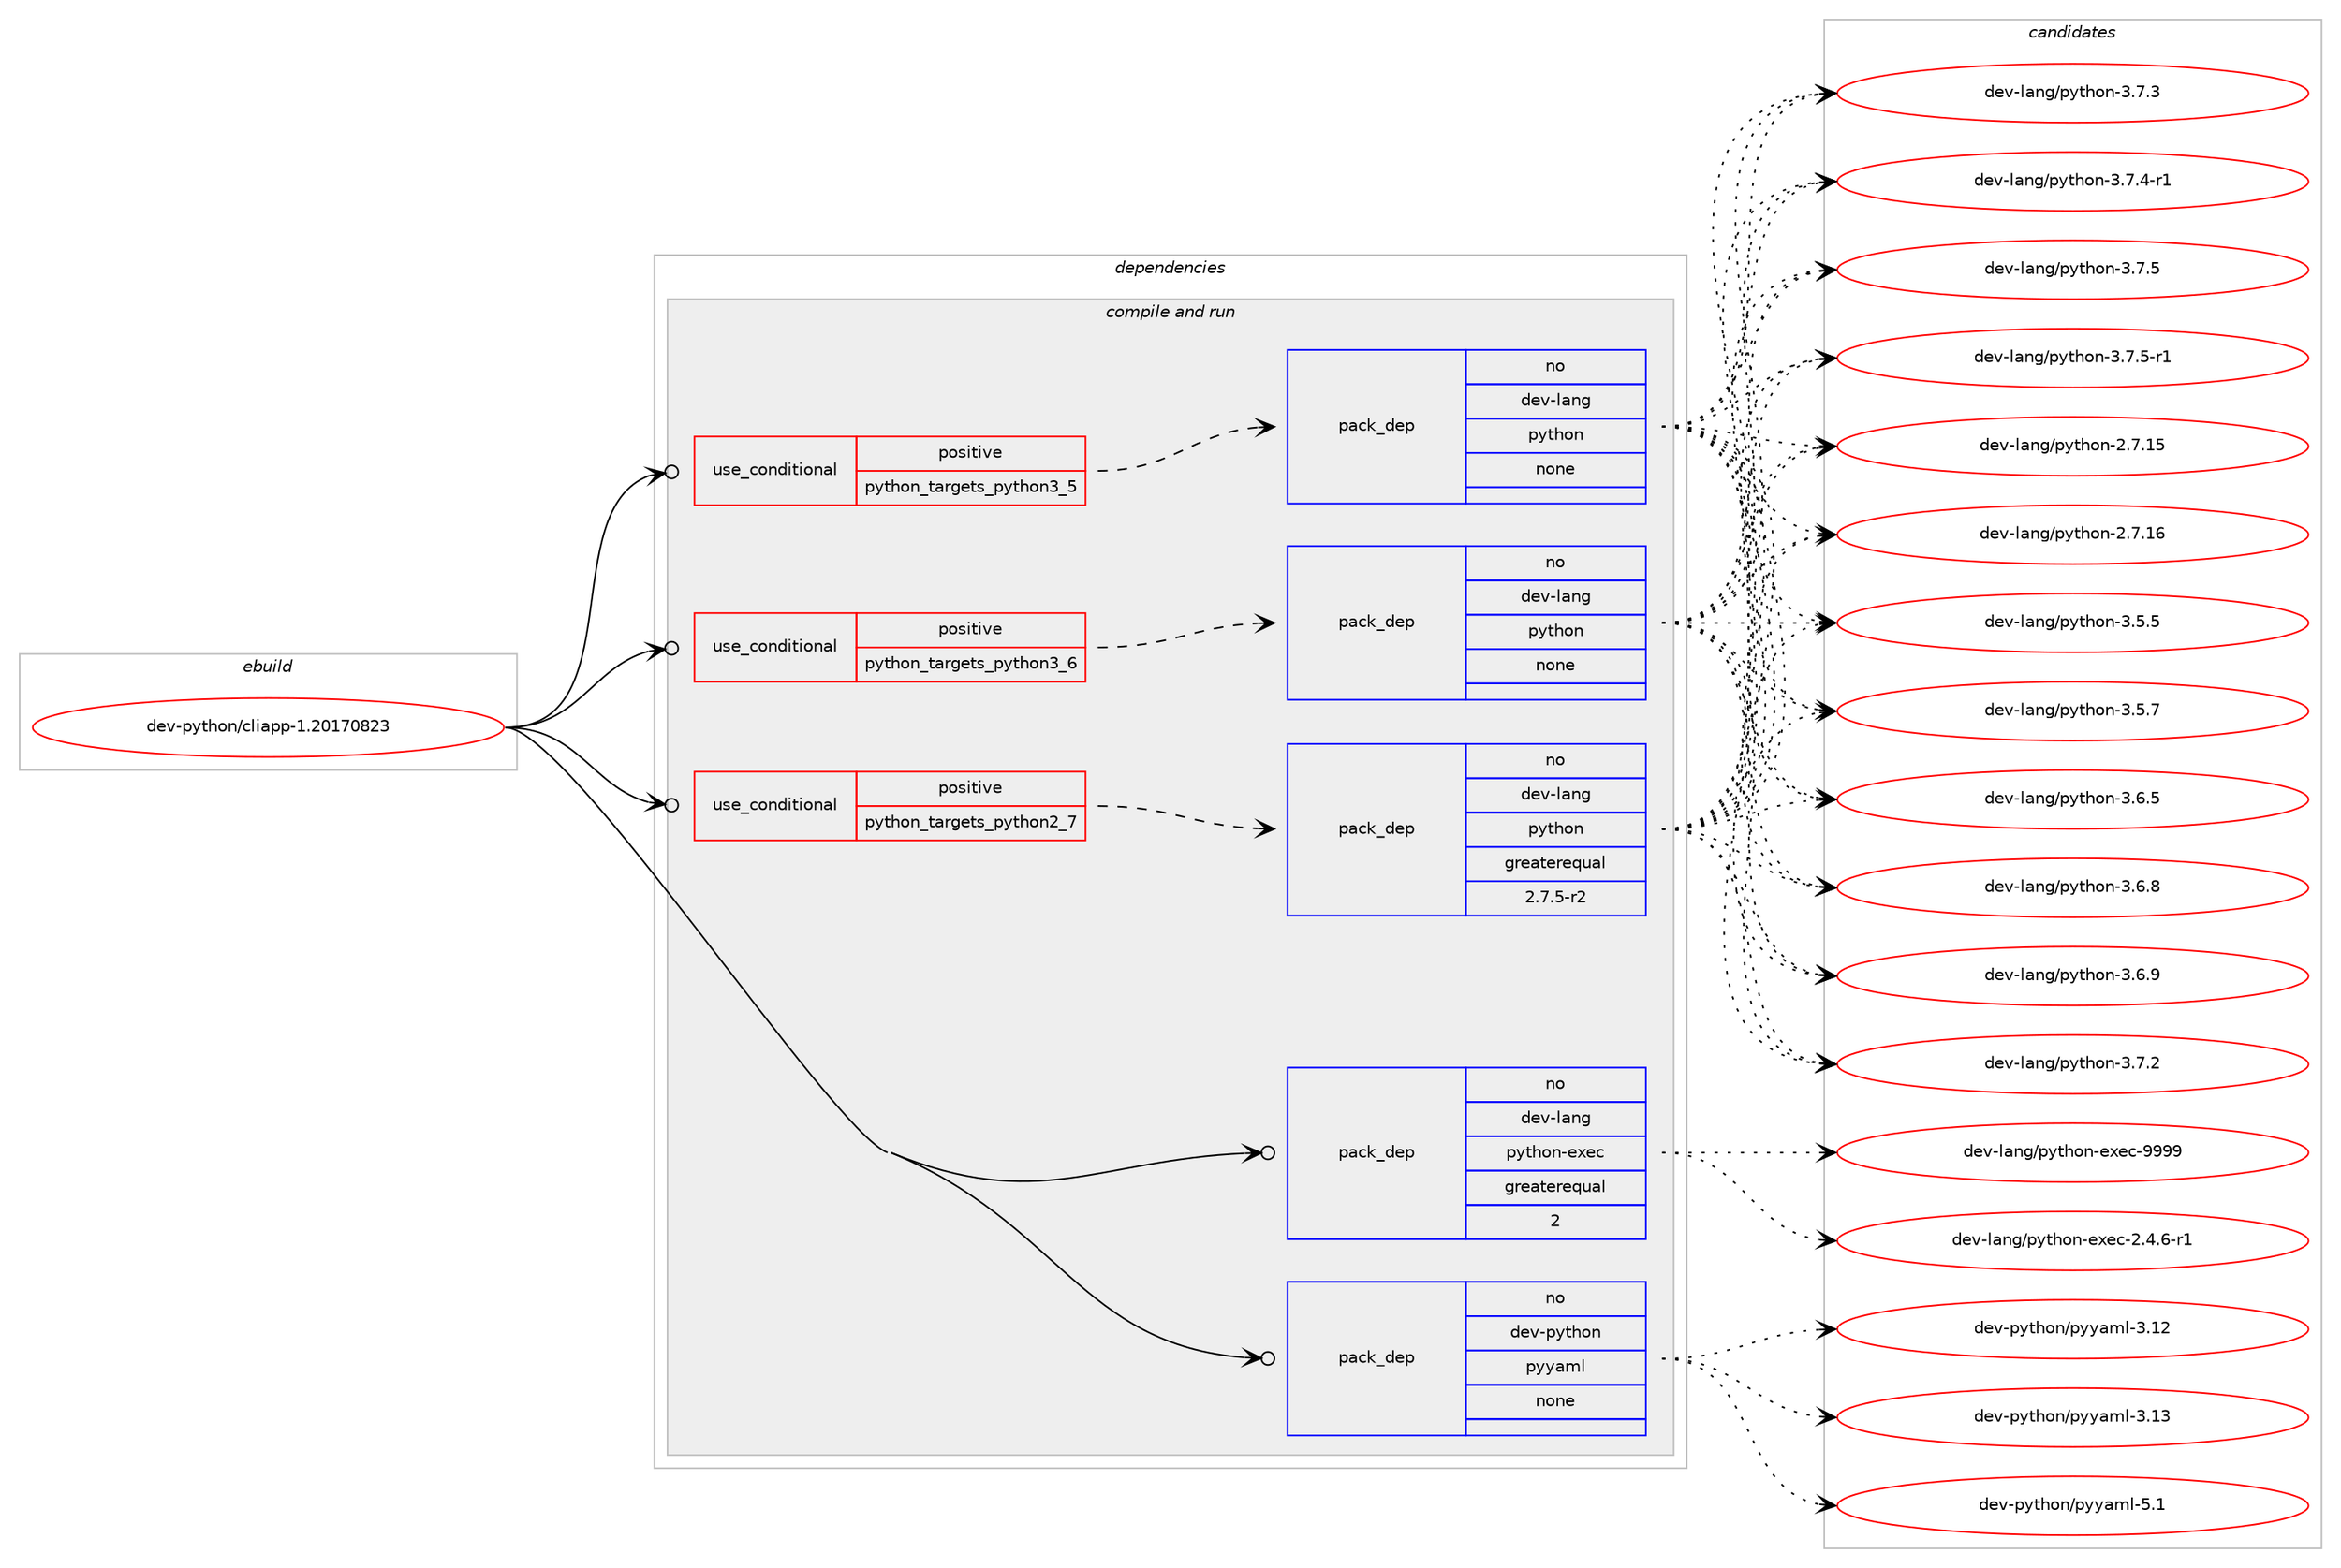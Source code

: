 digraph prolog {

# *************
# Graph options
# *************

newrank=true;
concentrate=true;
compound=true;
graph [rankdir=LR,fontname=Helvetica,fontsize=10,ranksep=1.5];#, ranksep=2.5, nodesep=0.2];
edge  [arrowhead=vee];
node  [fontname=Helvetica,fontsize=10];

# **********
# The ebuild
# **********

subgraph cluster_leftcol {
color=gray;
rank=same;
label=<<i>ebuild</i>>;
id [label="dev-python/cliapp-1.20170823", color=red, width=4, href="../dev-python/cliapp-1.20170823.svg"];
}

# ****************
# The dependencies
# ****************

subgraph cluster_midcol {
color=gray;
label=<<i>dependencies</i>>;
subgraph cluster_compile {
fillcolor="#eeeeee";
style=filled;
label=<<i>compile</i>>;
}
subgraph cluster_compileandrun {
fillcolor="#eeeeee";
style=filled;
label=<<i>compile and run</i>>;
subgraph cond137557 {
dependency599025 [label=<<TABLE BORDER="0" CELLBORDER="1" CELLSPACING="0" CELLPADDING="4"><TR><TD ROWSPAN="3" CELLPADDING="10">use_conditional</TD></TR><TR><TD>positive</TD></TR><TR><TD>python_targets_python2_7</TD></TR></TABLE>>, shape=none, color=red];
subgraph pack449689 {
dependency599026 [label=<<TABLE BORDER="0" CELLBORDER="1" CELLSPACING="0" CELLPADDING="4" WIDTH="220"><TR><TD ROWSPAN="6" CELLPADDING="30">pack_dep</TD></TR><TR><TD WIDTH="110">no</TD></TR><TR><TD>dev-lang</TD></TR><TR><TD>python</TD></TR><TR><TD>greaterequal</TD></TR><TR><TD>2.7.5-r2</TD></TR></TABLE>>, shape=none, color=blue];
}
dependency599025:e -> dependency599026:w [weight=20,style="dashed",arrowhead="vee"];
}
id:e -> dependency599025:w [weight=20,style="solid",arrowhead="odotvee"];
subgraph cond137558 {
dependency599027 [label=<<TABLE BORDER="0" CELLBORDER="1" CELLSPACING="0" CELLPADDING="4"><TR><TD ROWSPAN="3" CELLPADDING="10">use_conditional</TD></TR><TR><TD>positive</TD></TR><TR><TD>python_targets_python3_5</TD></TR></TABLE>>, shape=none, color=red];
subgraph pack449690 {
dependency599028 [label=<<TABLE BORDER="0" CELLBORDER="1" CELLSPACING="0" CELLPADDING="4" WIDTH="220"><TR><TD ROWSPAN="6" CELLPADDING="30">pack_dep</TD></TR><TR><TD WIDTH="110">no</TD></TR><TR><TD>dev-lang</TD></TR><TR><TD>python</TD></TR><TR><TD>none</TD></TR><TR><TD></TD></TR></TABLE>>, shape=none, color=blue];
}
dependency599027:e -> dependency599028:w [weight=20,style="dashed",arrowhead="vee"];
}
id:e -> dependency599027:w [weight=20,style="solid",arrowhead="odotvee"];
subgraph cond137559 {
dependency599029 [label=<<TABLE BORDER="0" CELLBORDER="1" CELLSPACING="0" CELLPADDING="4"><TR><TD ROWSPAN="3" CELLPADDING="10">use_conditional</TD></TR><TR><TD>positive</TD></TR><TR><TD>python_targets_python3_6</TD></TR></TABLE>>, shape=none, color=red];
subgraph pack449691 {
dependency599030 [label=<<TABLE BORDER="0" CELLBORDER="1" CELLSPACING="0" CELLPADDING="4" WIDTH="220"><TR><TD ROWSPAN="6" CELLPADDING="30">pack_dep</TD></TR><TR><TD WIDTH="110">no</TD></TR><TR><TD>dev-lang</TD></TR><TR><TD>python</TD></TR><TR><TD>none</TD></TR><TR><TD></TD></TR></TABLE>>, shape=none, color=blue];
}
dependency599029:e -> dependency599030:w [weight=20,style="dashed",arrowhead="vee"];
}
id:e -> dependency599029:w [weight=20,style="solid",arrowhead="odotvee"];
subgraph pack449692 {
dependency599031 [label=<<TABLE BORDER="0" CELLBORDER="1" CELLSPACING="0" CELLPADDING="4" WIDTH="220"><TR><TD ROWSPAN="6" CELLPADDING="30">pack_dep</TD></TR><TR><TD WIDTH="110">no</TD></TR><TR><TD>dev-lang</TD></TR><TR><TD>python-exec</TD></TR><TR><TD>greaterequal</TD></TR><TR><TD>2</TD></TR></TABLE>>, shape=none, color=blue];
}
id:e -> dependency599031:w [weight=20,style="solid",arrowhead="odotvee"];
subgraph pack449693 {
dependency599032 [label=<<TABLE BORDER="0" CELLBORDER="1" CELLSPACING="0" CELLPADDING="4" WIDTH="220"><TR><TD ROWSPAN="6" CELLPADDING="30">pack_dep</TD></TR><TR><TD WIDTH="110">no</TD></TR><TR><TD>dev-python</TD></TR><TR><TD>pyyaml</TD></TR><TR><TD>none</TD></TR><TR><TD></TD></TR></TABLE>>, shape=none, color=blue];
}
id:e -> dependency599032:w [weight=20,style="solid",arrowhead="odotvee"];
}
subgraph cluster_run {
fillcolor="#eeeeee";
style=filled;
label=<<i>run</i>>;
}
}

# **************
# The candidates
# **************

subgraph cluster_choices {
rank=same;
color=gray;
label=<<i>candidates</i>>;

subgraph choice449689 {
color=black;
nodesep=1;
choice10010111845108971101034711212111610411111045504655464953 [label="dev-lang/python-2.7.15", color=red, width=4,href="../dev-lang/python-2.7.15.svg"];
choice10010111845108971101034711212111610411111045504655464954 [label="dev-lang/python-2.7.16", color=red, width=4,href="../dev-lang/python-2.7.16.svg"];
choice100101118451089711010347112121116104111110455146534653 [label="dev-lang/python-3.5.5", color=red, width=4,href="../dev-lang/python-3.5.5.svg"];
choice100101118451089711010347112121116104111110455146534655 [label="dev-lang/python-3.5.7", color=red, width=4,href="../dev-lang/python-3.5.7.svg"];
choice100101118451089711010347112121116104111110455146544653 [label="dev-lang/python-3.6.5", color=red, width=4,href="../dev-lang/python-3.6.5.svg"];
choice100101118451089711010347112121116104111110455146544656 [label="dev-lang/python-3.6.8", color=red, width=4,href="../dev-lang/python-3.6.8.svg"];
choice100101118451089711010347112121116104111110455146544657 [label="dev-lang/python-3.6.9", color=red, width=4,href="../dev-lang/python-3.6.9.svg"];
choice100101118451089711010347112121116104111110455146554650 [label="dev-lang/python-3.7.2", color=red, width=4,href="../dev-lang/python-3.7.2.svg"];
choice100101118451089711010347112121116104111110455146554651 [label="dev-lang/python-3.7.3", color=red, width=4,href="../dev-lang/python-3.7.3.svg"];
choice1001011184510897110103471121211161041111104551465546524511449 [label="dev-lang/python-3.7.4-r1", color=red, width=4,href="../dev-lang/python-3.7.4-r1.svg"];
choice100101118451089711010347112121116104111110455146554653 [label="dev-lang/python-3.7.5", color=red, width=4,href="../dev-lang/python-3.7.5.svg"];
choice1001011184510897110103471121211161041111104551465546534511449 [label="dev-lang/python-3.7.5-r1", color=red, width=4,href="../dev-lang/python-3.7.5-r1.svg"];
dependency599026:e -> choice10010111845108971101034711212111610411111045504655464953:w [style=dotted,weight="100"];
dependency599026:e -> choice10010111845108971101034711212111610411111045504655464954:w [style=dotted,weight="100"];
dependency599026:e -> choice100101118451089711010347112121116104111110455146534653:w [style=dotted,weight="100"];
dependency599026:e -> choice100101118451089711010347112121116104111110455146534655:w [style=dotted,weight="100"];
dependency599026:e -> choice100101118451089711010347112121116104111110455146544653:w [style=dotted,weight="100"];
dependency599026:e -> choice100101118451089711010347112121116104111110455146544656:w [style=dotted,weight="100"];
dependency599026:e -> choice100101118451089711010347112121116104111110455146544657:w [style=dotted,weight="100"];
dependency599026:e -> choice100101118451089711010347112121116104111110455146554650:w [style=dotted,weight="100"];
dependency599026:e -> choice100101118451089711010347112121116104111110455146554651:w [style=dotted,weight="100"];
dependency599026:e -> choice1001011184510897110103471121211161041111104551465546524511449:w [style=dotted,weight="100"];
dependency599026:e -> choice100101118451089711010347112121116104111110455146554653:w [style=dotted,weight="100"];
dependency599026:e -> choice1001011184510897110103471121211161041111104551465546534511449:w [style=dotted,weight="100"];
}
subgraph choice449690 {
color=black;
nodesep=1;
choice10010111845108971101034711212111610411111045504655464953 [label="dev-lang/python-2.7.15", color=red, width=4,href="../dev-lang/python-2.7.15.svg"];
choice10010111845108971101034711212111610411111045504655464954 [label="dev-lang/python-2.7.16", color=red, width=4,href="../dev-lang/python-2.7.16.svg"];
choice100101118451089711010347112121116104111110455146534653 [label="dev-lang/python-3.5.5", color=red, width=4,href="../dev-lang/python-3.5.5.svg"];
choice100101118451089711010347112121116104111110455146534655 [label="dev-lang/python-3.5.7", color=red, width=4,href="../dev-lang/python-3.5.7.svg"];
choice100101118451089711010347112121116104111110455146544653 [label="dev-lang/python-3.6.5", color=red, width=4,href="../dev-lang/python-3.6.5.svg"];
choice100101118451089711010347112121116104111110455146544656 [label="dev-lang/python-3.6.8", color=red, width=4,href="../dev-lang/python-3.6.8.svg"];
choice100101118451089711010347112121116104111110455146544657 [label="dev-lang/python-3.6.9", color=red, width=4,href="../dev-lang/python-3.6.9.svg"];
choice100101118451089711010347112121116104111110455146554650 [label="dev-lang/python-3.7.2", color=red, width=4,href="../dev-lang/python-3.7.2.svg"];
choice100101118451089711010347112121116104111110455146554651 [label="dev-lang/python-3.7.3", color=red, width=4,href="../dev-lang/python-3.7.3.svg"];
choice1001011184510897110103471121211161041111104551465546524511449 [label="dev-lang/python-3.7.4-r1", color=red, width=4,href="../dev-lang/python-3.7.4-r1.svg"];
choice100101118451089711010347112121116104111110455146554653 [label="dev-lang/python-3.7.5", color=red, width=4,href="../dev-lang/python-3.7.5.svg"];
choice1001011184510897110103471121211161041111104551465546534511449 [label="dev-lang/python-3.7.5-r1", color=red, width=4,href="../dev-lang/python-3.7.5-r1.svg"];
dependency599028:e -> choice10010111845108971101034711212111610411111045504655464953:w [style=dotted,weight="100"];
dependency599028:e -> choice10010111845108971101034711212111610411111045504655464954:w [style=dotted,weight="100"];
dependency599028:e -> choice100101118451089711010347112121116104111110455146534653:w [style=dotted,weight="100"];
dependency599028:e -> choice100101118451089711010347112121116104111110455146534655:w [style=dotted,weight="100"];
dependency599028:e -> choice100101118451089711010347112121116104111110455146544653:w [style=dotted,weight="100"];
dependency599028:e -> choice100101118451089711010347112121116104111110455146544656:w [style=dotted,weight="100"];
dependency599028:e -> choice100101118451089711010347112121116104111110455146544657:w [style=dotted,weight="100"];
dependency599028:e -> choice100101118451089711010347112121116104111110455146554650:w [style=dotted,weight="100"];
dependency599028:e -> choice100101118451089711010347112121116104111110455146554651:w [style=dotted,weight="100"];
dependency599028:e -> choice1001011184510897110103471121211161041111104551465546524511449:w [style=dotted,weight="100"];
dependency599028:e -> choice100101118451089711010347112121116104111110455146554653:w [style=dotted,weight="100"];
dependency599028:e -> choice1001011184510897110103471121211161041111104551465546534511449:w [style=dotted,weight="100"];
}
subgraph choice449691 {
color=black;
nodesep=1;
choice10010111845108971101034711212111610411111045504655464953 [label="dev-lang/python-2.7.15", color=red, width=4,href="../dev-lang/python-2.7.15.svg"];
choice10010111845108971101034711212111610411111045504655464954 [label="dev-lang/python-2.7.16", color=red, width=4,href="../dev-lang/python-2.7.16.svg"];
choice100101118451089711010347112121116104111110455146534653 [label="dev-lang/python-3.5.5", color=red, width=4,href="../dev-lang/python-3.5.5.svg"];
choice100101118451089711010347112121116104111110455146534655 [label="dev-lang/python-3.5.7", color=red, width=4,href="../dev-lang/python-3.5.7.svg"];
choice100101118451089711010347112121116104111110455146544653 [label="dev-lang/python-3.6.5", color=red, width=4,href="../dev-lang/python-3.6.5.svg"];
choice100101118451089711010347112121116104111110455146544656 [label="dev-lang/python-3.6.8", color=red, width=4,href="../dev-lang/python-3.6.8.svg"];
choice100101118451089711010347112121116104111110455146544657 [label="dev-lang/python-3.6.9", color=red, width=4,href="../dev-lang/python-3.6.9.svg"];
choice100101118451089711010347112121116104111110455146554650 [label="dev-lang/python-3.7.2", color=red, width=4,href="../dev-lang/python-3.7.2.svg"];
choice100101118451089711010347112121116104111110455146554651 [label="dev-lang/python-3.7.3", color=red, width=4,href="../dev-lang/python-3.7.3.svg"];
choice1001011184510897110103471121211161041111104551465546524511449 [label="dev-lang/python-3.7.4-r1", color=red, width=4,href="../dev-lang/python-3.7.4-r1.svg"];
choice100101118451089711010347112121116104111110455146554653 [label="dev-lang/python-3.7.5", color=red, width=4,href="../dev-lang/python-3.7.5.svg"];
choice1001011184510897110103471121211161041111104551465546534511449 [label="dev-lang/python-3.7.5-r1", color=red, width=4,href="../dev-lang/python-3.7.5-r1.svg"];
dependency599030:e -> choice10010111845108971101034711212111610411111045504655464953:w [style=dotted,weight="100"];
dependency599030:e -> choice10010111845108971101034711212111610411111045504655464954:w [style=dotted,weight="100"];
dependency599030:e -> choice100101118451089711010347112121116104111110455146534653:w [style=dotted,weight="100"];
dependency599030:e -> choice100101118451089711010347112121116104111110455146534655:w [style=dotted,weight="100"];
dependency599030:e -> choice100101118451089711010347112121116104111110455146544653:w [style=dotted,weight="100"];
dependency599030:e -> choice100101118451089711010347112121116104111110455146544656:w [style=dotted,weight="100"];
dependency599030:e -> choice100101118451089711010347112121116104111110455146544657:w [style=dotted,weight="100"];
dependency599030:e -> choice100101118451089711010347112121116104111110455146554650:w [style=dotted,weight="100"];
dependency599030:e -> choice100101118451089711010347112121116104111110455146554651:w [style=dotted,weight="100"];
dependency599030:e -> choice1001011184510897110103471121211161041111104551465546524511449:w [style=dotted,weight="100"];
dependency599030:e -> choice100101118451089711010347112121116104111110455146554653:w [style=dotted,weight="100"];
dependency599030:e -> choice1001011184510897110103471121211161041111104551465546534511449:w [style=dotted,weight="100"];
}
subgraph choice449692 {
color=black;
nodesep=1;
choice10010111845108971101034711212111610411111045101120101994550465246544511449 [label="dev-lang/python-exec-2.4.6-r1", color=red, width=4,href="../dev-lang/python-exec-2.4.6-r1.svg"];
choice10010111845108971101034711212111610411111045101120101994557575757 [label="dev-lang/python-exec-9999", color=red, width=4,href="../dev-lang/python-exec-9999.svg"];
dependency599031:e -> choice10010111845108971101034711212111610411111045101120101994550465246544511449:w [style=dotted,weight="100"];
dependency599031:e -> choice10010111845108971101034711212111610411111045101120101994557575757:w [style=dotted,weight="100"];
}
subgraph choice449693 {
color=black;
nodesep=1;
choice1001011184511212111610411111047112121121971091084551464950 [label="dev-python/pyyaml-3.12", color=red, width=4,href="../dev-python/pyyaml-3.12.svg"];
choice1001011184511212111610411111047112121121971091084551464951 [label="dev-python/pyyaml-3.13", color=red, width=4,href="../dev-python/pyyaml-3.13.svg"];
choice10010111845112121116104111110471121211219710910845534649 [label="dev-python/pyyaml-5.1", color=red, width=4,href="../dev-python/pyyaml-5.1.svg"];
dependency599032:e -> choice1001011184511212111610411111047112121121971091084551464950:w [style=dotted,weight="100"];
dependency599032:e -> choice1001011184511212111610411111047112121121971091084551464951:w [style=dotted,weight="100"];
dependency599032:e -> choice10010111845112121116104111110471121211219710910845534649:w [style=dotted,weight="100"];
}
}

}
